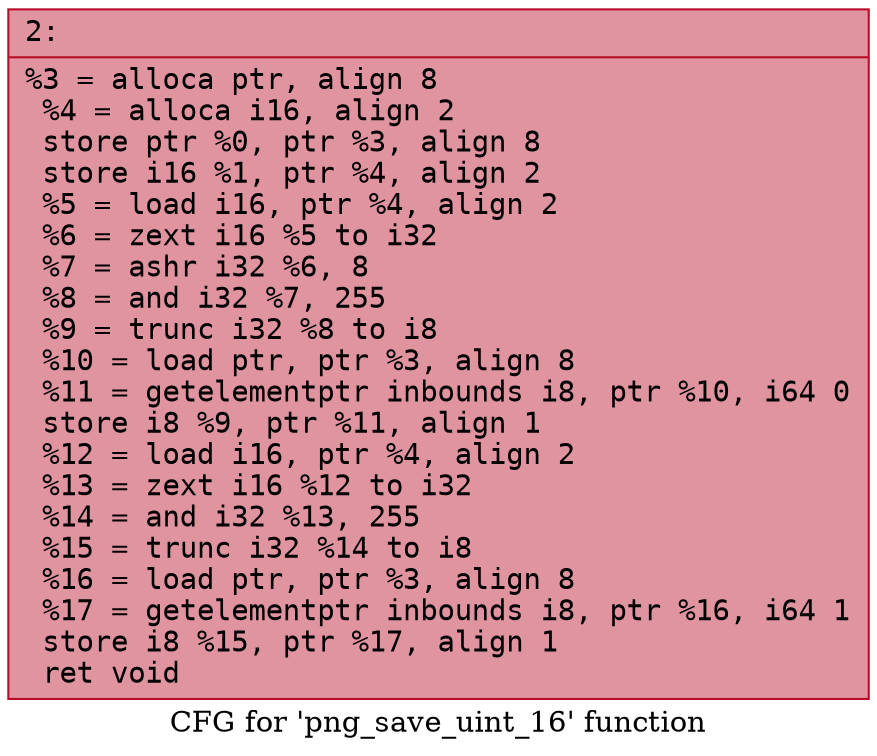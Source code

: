 digraph "CFG for 'png_save_uint_16' function" {
	label="CFG for 'png_save_uint_16' function";

	Node0x6000023b23f0 [shape=record,color="#b70d28ff", style=filled, fillcolor="#b70d2870" fontname="Courier",label="{2:\l|  %3 = alloca ptr, align 8\l  %4 = alloca i16, align 2\l  store ptr %0, ptr %3, align 8\l  store i16 %1, ptr %4, align 2\l  %5 = load i16, ptr %4, align 2\l  %6 = zext i16 %5 to i32\l  %7 = ashr i32 %6, 8\l  %8 = and i32 %7, 255\l  %9 = trunc i32 %8 to i8\l  %10 = load ptr, ptr %3, align 8\l  %11 = getelementptr inbounds i8, ptr %10, i64 0\l  store i8 %9, ptr %11, align 1\l  %12 = load i16, ptr %4, align 2\l  %13 = zext i16 %12 to i32\l  %14 = and i32 %13, 255\l  %15 = trunc i32 %14 to i8\l  %16 = load ptr, ptr %3, align 8\l  %17 = getelementptr inbounds i8, ptr %16, i64 1\l  store i8 %15, ptr %17, align 1\l  ret void\l}"];
}
